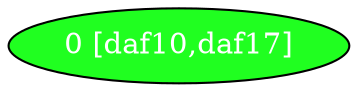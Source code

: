 diGraph libnss3{
	libnss3_0  [style=filled fillcolor="#20FF20" fontcolor="#ffffff" shape=oval label="0 [daf10,daf17]"]


}